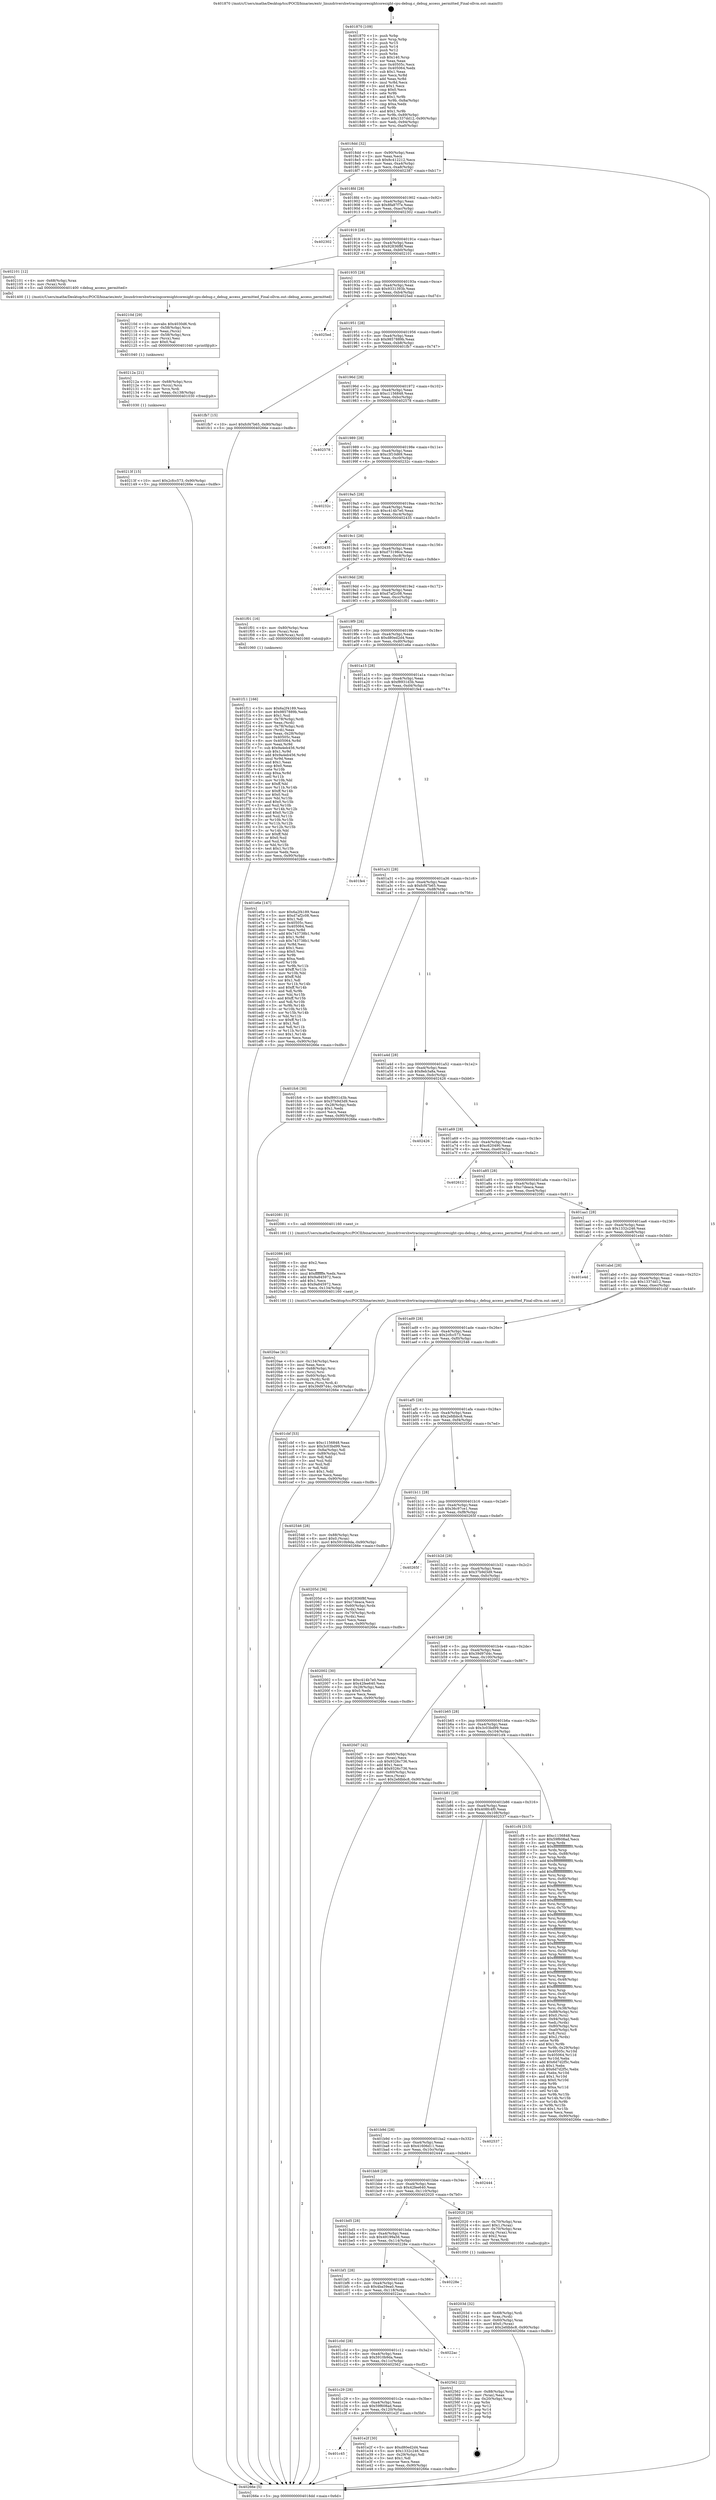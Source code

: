 digraph "0x401870" {
  label = "0x401870 (/mnt/c/Users/mathe/Desktop/tcc/POCII/binaries/extr_linuxdrivershwtracingcoresightcoresight-cpu-debug.c_debug_access_permitted_Final-ollvm.out::main(0))"
  labelloc = "t"
  node[shape=record]

  Entry [label="",width=0.3,height=0.3,shape=circle,fillcolor=black,style=filled]
  "0x4018dd" [label="{
     0x4018dd [32]\l
     | [instrs]\l
     &nbsp;&nbsp;0x4018dd \<+6\>: mov -0x90(%rbp),%eax\l
     &nbsp;&nbsp;0x4018e3 \<+2\>: mov %eax,%ecx\l
     &nbsp;&nbsp;0x4018e5 \<+6\>: sub $0x8c412212,%ecx\l
     &nbsp;&nbsp;0x4018eb \<+6\>: mov %eax,-0xa4(%rbp)\l
     &nbsp;&nbsp;0x4018f1 \<+6\>: mov %ecx,-0xa8(%rbp)\l
     &nbsp;&nbsp;0x4018f7 \<+6\>: je 0000000000402387 \<main+0xb17\>\l
  }"]
  "0x402387" [label="{
     0x402387\l
  }", style=dashed]
  "0x4018fd" [label="{
     0x4018fd [28]\l
     | [instrs]\l
     &nbsp;&nbsp;0x4018fd \<+5\>: jmp 0000000000401902 \<main+0x92\>\l
     &nbsp;&nbsp;0x401902 \<+6\>: mov -0xa4(%rbp),%eax\l
     &nbsp;&nbsp;0x401908 \<+5\>: sub $0x8fa87f7e,%eax\l
     &nbsp;&nbsp;0x40190d \<+6\>: mov %eax,-0xac(%rbp)\l
     &nbsp;&nbsp;0x401913 \<+6\>: je 0000000000402302 \<main+0xa92\>\l
  }"]
  Exit [label="",width=0.3,height=0.3,shape=circle,fillcolor=black,style=filled,peripheries=2]
  "0x402302" [label="{
     0x402302\l
  }", style=dashed]
  "0x401919" [label="{
     0x401919 [28]\l
     | [instrs]\l
     &nbsp;&nbsp;0x401919 \<+5\>: jmp 000000000040191e \<main+0xae\>\l
     &nbsp;&nbsp;0x40191e \<+6\>: mov -0xa4(%rbp),%eax\l
     &nbsp;&nbsp;0x401924 \<+5\>: sub $0x92836f8f,%eax\l
     &nbsp;&nbsp;0x401929 \<+6\>: mov %eax,-0xb0(%rbp)\l
     &nbsp;&nbsp;0x40192f \<+6\>: je 0000000000402101 \<main+0x891\>\l
  }"]
  "0x40213f" [label="{
     0x40213f [15]\l
     | [instrs]\l
     &nbsp;&nbsp;0x40213f \<+10\>: movl $0x2cfcc573,-0x90(%rbp)\l
     &nbsp;&nbsp;0x402149 \<+5\>: jmp 000000000040266e \<main+0xdfe\>\l
  }"]
  "0x402101" [label="{
     0x402101 [12]\l
     | [instrs]\l
     &nbsp;&nbsp;0x402101 \<+4\>: mov -0x68(%rbp),%rax\l
     &nbsp;&nbsp;0x402105 \<+3\>: mov (%rax),%rdi\l
     &nbsp;&nbsp;0x402108 \<+5\>: call 0000000000401400 \<debug_access_permitted\>\l
     | [calls]\l
     &nbsp;&nbsp;0x401400 \{1\} (/mnt/c/Users/mathe/Desktop/tcc/POCII/binaries/extr_linuxdrivershwtracingcoresightcoresight-cpu-debug.c_debug_access_permitted_Final-ollvm.out::debug_access_permitted)\l
  }"]
  "0x401935" [label="{
     0x401935 [28]\l
     | [instrs]\l
     &nbsp;&nbsp;0x401935 \<+5\>: jmp 000000000040193a \<main+0xca\>\l
     &nbsp;&nbsp;0x40193a \<+6\>: mov -0xa4(%rbp),%eax\l
     &nbsp;&nbsp;0x401940 \<+5\>: sub $0x9331393b,%eax\l
     &nbsp;&nbsp;0x401945 \<+6\>: mov %eax,-0xb4(%rbp)\l
     &nbsp;&nbsp;0x40194b \<+6\>: je 00000000004025ed \<main+0xd7d\>\l
  }"]
  "0x40212a" [label="{
     0x40212a [21]\l
     | [instrs]\l
     &nbsp;&nbsp;0x40212a \<+4\>: mov -0x68(%rbp),%rcx\l
     &nbsp;&nbsp;0x40212e \<+3\>: mov (%rcx),%rcx\l
     &nbsp;&nbsp;0x402131 \<+3\>: mov %rcx,%rdi\l
     &nbsp;&nbsp;0x402134 \<+6\>: mov %eax,-0x138(%rbp)\l
     &nbsp;&nbsp;0x40213a \<+5\>: call 0000000000401030 \<free@plt\>\l
     | [calls]\l
     &nbsp;&nbsp;0x401030 \{1\} (unknown)\l
  }"]
  "0x4025ed" [label="{
     0x4025ed\l
  }", style=dashed]
  "0x401951" [label="{
     0x401951 [28]\l
     | [instrs]\l
     &nbsp;&nbsp;0x401951 \<+5\>: jmp 0000000000401956 \<main+0xe6\>\l
     &nbsp;&nbsp;0x401956 \<+6\>: mov -0xa4(%rbp),%eax\l
     &nbsp;&nbsp;0x40195c \<+5\>: sub $0x9857889b,%eax\l
     &nbsp;&nbsp;0x401961 \<+6\>: mov %eax,-0xb8(%rbp)\l
     &nbsp;&nbsp;0x401967 \<+6\>: je 0000000000401fb7 \<main+0x747\>\l
  }"]
  "0x40210d" [label="{
     0x40210d [29]\l
     | [instrs]\l
     &nbsp;&nbsp;0x40210d \<+10\>: movabs $0x4030d6,%rdi\l
     &nbsp;&nbsp;0x402117 \<+4\>: mov -0x58(%rbp),%rcx\l
     &nbsp;&nbsp;0x40211b \<+2\>: mov %eax,(%rcx)\l
     &nbsp;&nbsp;0x40211d \<+4\>: mov -0x58(%rbp),%rcx\l
     &nbsp;&nbsp;0x402121 \<+2\>: mov (%rcx),%esi\l
     &nbsp;&nbsp;0x402123 \<+2\>: mov $0x0,%al\l
     &nbsp;&nbsp;0x402125 \<+5\>: call 0000000000401040 \<printf@plt\>\l
     | [calls]\l
     &nbsp;&nbsp;0x401040 \{1\} (unknown)\l
  }"]
  "0x401fb7" [label="{
     0x401fb7 [15]\l
     | [instrs]\l
     &nbsp;&nbsp;0x401fb7 \<+10\>: movl $0xfcf47b65,-0x90(%rbp)\l
     &nbsp;&nbsp;0x401fc1 \<+5\>: jmp 000000000040266e \<main+0xdfe\>\l
  }"]
  "0x40196d" [label="{
     0x40196d [28]\l
     | [instrs]\l
     &nbsp;&nbsp;0x40196d \<+5\>: jmp 0000000000401972 \<main+0x102\>\l
     &nbsp;&nbsp;0x401972 \<+6\>: mov -0xa4(%rbp),%eax\l
     &nbsp;&nbsp;0x401978 \<+5\>: sub $0xc1156848,%eax\l
     &nbsp;&nbsp;0x40197d \<+6\>: mov %eax,-0xbc(%rbp)\l
     &nbsp;&nbsp;0x401983 \<+6\>: je 0000000000402578 \<main+0xd08\>\l
  }"]
  "0x4020ae" [label="{
     0x4020ae [41]\l
     | [instrs]\l
     &nbsp;&nbsp;0x4020ae \<+6\>: mov -0x134(%rbp),%ecx\l
     &nbsp;&nbsp;0x4020b4 \<+3\>: imul %eax,%ecx\l
     &nbsp;&nbsp;0x4020b7 \<+4\>: mov -0x68(%rbp),%rsi\l
     &nbsp;&nbsp;0x4020bb \<+3\>: mov (%rsi),%rsi\l
     &nbsp;&nbsp;0x4020be \<+4\>: mov -0x60(%rbp),%rdi\l
     &nbsp;&nbsp;0x4020c2 \<+3\>: movslq (%rdi),%rdi\l
     &nbsp;&nbsp;0x4020c5 \<+3\>: mov %ecx,(%rsi,%rdi,4)\l
     &nbsp;&nbsp;0x4020c8 \<+10\>: movl $0x39d97d4c,-0x90(%rbp)\l
     &nbsp;&nbsp;0x4020d2 \<+5\>: jmp 000000000040266e \<main+0xdfe\>\l
  }"]
  "0x402578" [label="{
     0x402578\l
  }", style=dashed]
  "0x401989" [label="{
     0x401989 [28]\l
     | [instrs]\l
     &nbsp;&nbsp;0x401989 \<+5\>: jmp 000000000040198e \<main+0x11e\>\l
     &nbsp;&nbsp;0x40198e \<+6\>: mov -0xa4(%rbp),%eax\l
     &nbsp;&nbsp;0x401994 \<+5\>: sub $0xc3f10d69,%eax\l
     &nbsp;&nbsp;0x401999 \<+6\>: mov %eax,-0xc0(%rbp)\l
     &nbsp;&nbsp;0x40199f \<+6\>: je 000000000040232c \<main+0xabc\>\l
  }"]
  "0x402086" [label="{
     0x402086 [40]\l
     | [instrs]\l
     &nbsp;&nbsp;0x402086 \<+5\>: mov $0x2,%ecx\l
     &nbsp;&nbsp;0x40208b \<+1\>: cltd\l
     &nbsp;&nbsp;0x40208c \<+2\>: idiv %ecx\l
     &nbsp;&nbsp;0x40208e \<+6\>: imul $0xfffffffe,%edx,%ecx\l
     &nbsp;&nbsp;0x402094 \<+6\>: add $0x9a845972,%ecx\l
     &nbsp;&nbsp;0x40209a \<+3\>: add $0x1,%ecx\l
     &nbsp;&nbsp;0x40209d \<+6\>: sub $0x9a845972,%ecx\l
     &nbsp;&nbsp;0x4020a3 \<+6\>: mov %ecx,-0x134(%rbp)\l
     &nbsp;&nbsp;0x4020a9 \<+5\>: call 0000000000401160 \<next_i\>\l
     | [calls]\l
     &nbsp;&nbsp;0x401160 \{1\} (/mnt/c/Users/mathe/Desktop/tcc/POCII/binaries/extr_linuxdrivershwtracingcoresightcoresight-cpu-debug.c_debug_access_permitted_Final-ollvm.out::next_i)\l
  }"]
  "0x40232c" [label="{
     0x40232c\l
  }", style=dashed]
  "0x4019a5" [label="{
     0x4019a5 [28]\l
     | [instrs]\l
     &nbsp;&nbsp;0x4019a5 \<+5\>: jmp 00000000004019aa \<main+0x13a\>\l
     &nbsp;&nbsp;0x4019aa \<+6\>: mov -0xa4(%rbp),%eax\l
     &nbsp;&nbsp;0x4019b0 \<+5\>: sub $0xc414b7e0,%eax\l
     &nbsp;&nbsp;0x4019b5 \<+6\>: mov %eax,-0xc4(%rbp)\l
     &nbsp;&nbsp;0x4019bb \<+6\>: je 0000000000402435 \<main+0xbc5\>\l
  }"]
  "0x40203d" [label="{
     0x40203d [32]\l
     | [instrs]\l
     &nbsp;&nbsp;0x40203d \<+4\>: mov -0x68(%rbp),%rdi\l
     &nbsp;&nbsp;0x402041 \<+3\>: mov %rax,(%rdi)\l
     &nbsp;&nbsp;0x402044 \<+4\>: mov -0x60(%rbp),%rax\l
     &nbsp;&nbsp;0x402048 \<+6\>: movl $0x0,(%rax)\l
     &nbsp;&nbsp;0x40204e \<+10\>: movl $0x2efdbbc8,-0x90(%rbp)\l
     &nbsp;&nbsp;0x402058 \<+5\>: jmp 000000000040266e \<main+0xdfe\>\l
  }"]
  "0x402435" [label="{
     0x402435\l
  }", style=dashed]
  "0x4019c1" [label="{
     0x4019c1 [28]\l
     | [instrs]\l
     &nbsp;&nbsp;0x4019c1 \<+5\>: jmp 00000000004019c6 \<main+0x156\>\l
     &nbsp;&nbsp;0x4019c6 \<+6\>: mov -0xa4(%rbp),%eax\l
     &nbsp;&nbsp;0x4019cc \<+5\>: sub $0xd73198ce,%eax\l
     &nbsp;&nbsp;0x4019d1 \<+6\>: mov %eax,-0xc8(%rbp)\l
     &nbsp;&nbsp;0x4019d7 \<+6\>: je 000000000040214e \<main+0x8de\>\l
  }"]
  "0x401f11" [label="{
     0x401f11 [166]\l
     | [instrs]\l
     &nbsp;&nbsp;0x401f11 \<+5\>: mov $0x6a2f4189,%ecx\l
     &nbsp;&nbsp;0x401f16 \<+5\>: mov $0x9857889b,%edx\l
     &nbsp;&nbsp;0x401f1b \<+3\>: mov $0x1,%sil\l
     &nbsp;&nbsp;0x401f1e \<+4\>: mov -0x78(%rbp),%rdi\l
     &nbsp;&nbsp;0x401f22 \<+2\>: mov %eax,(%rdi)\l
     &nbsp;&nbsp;0x401f24 \<+4\>: mov -0x78(%rbp),%rdi\l
     &nbsp;&nbsp;0x401f28 \<+2\>: mov (%rdi),%eax\l
     &nbsp;&nbsp;0x401f2a \<+3\>: mov %eax,-0x28(%rbp)\l
     &nbsp;&nbsp;0x401f2d \<+7\>: mov 0x40505c,%eax\l
     &nbsp;&nbsp;0x401f34 \<+8\>: mov 0x405064,%r8d\l
     &nbsp;&nbsp;0x401f3c \<+3\>: mov %eax,%r9d\l
     &nbsp;&nbsp;0x401f3f \<+7\>: sub $0x9a4eb456,%r9d\l
     &nbsp;&nbsp;0x401f46 \<+4\>: sub $0x1,%r9d\l
     &nbsp;&nbsp;0x401f4a \<+7\>: add $0x9a4eb456,%r9d\l
     &nbsp;&nbsp;0x401f51 \<+4\>: imul %r9d,%eax\l
     &nbsp;&nbsp;0x401f55 \<+3\>: and $0x1,%eax\l
     &nbsp;&nbsp;0x401f58 \<+3\>: cmp $0x0,%eax\l
     &nbsp;&nbsp;0x401f5b \<+4\>: sete %r10b\l
     &nbsp;&nbsp;0x401f5f \<+4\>: cmp $0xa,%r8d\l
     &nbsp;&nbsp;0x401f63 \<+4\>: setl %r11b\l
     &nbsp;&nbsp;0x401f67 \<+3\>: mov %r10b,%bl\l
     &nbsp;&nbsp;0x401f6a \<+3\>: xor $0xff,%bl\l
     &nbsp;&nbsp;0x401f6d \<+3\>: mov %r11b,%r14b\l
     &nbsp;&nbsp;0x401f70 \<+4\>: xor $0xff,%r14b\l
     &nbsp;&nbsp;0x401f74 \<+4\>: xor $0x0,%sil\l
     &nbsp;&nbsp;0x401f78 \<+3\>: mov %bl,%r15b\l
     &nbsp;&nbsp;0x401f7b \<+4\>: and $0x0,%r15b\l
     &nbsp;&nbsp;0x401f7f \<+3\>: and %sil,%r10b\l
     &nbsp;&nbsp;0x401f82 \<+3\>: mov %r14b,%r12b\l
     &nbsp;&nbsp;0x401f85 \<+4\>: and $0x0,%r12b\l
     &nbsp;&nbsp;0x401f89 \<+3\>: and %sil,%r11b\l
     &nbsp;&nbsp;0x401f8c \<+3\>: or %r10b,%r15b\l
     &nbsp;&nbsp;0x401f8f \<+3\>: or %r11b,%r12b\l
     &nbsp;&nbsp;0x401f92 \<+3\>: xor %r12b,%r15b\l
     &nbsp;&nbsp;0x401f95 \<+3\>: or %r14b,%bl\l
     &nbsp;&nbsp;0x401f98 \<+3\>: xor $0xff,%bl\l
     &nbsp;&nbsp;0x401f9b \<+4\>: or $0x0,%sil\l
     &nbsp;&nbsp;0x401f9f \<+3\>: and %sil,%bl\l
     &nbsp;&nbsp;0x401fa2 \<+3\>: or %bl,%r15b\l
     &nbsp;&nbsp;0x401fa5 \<+4\>: test $0x1,%r15b\l
     &nbsp;&nbsp;0x401fa9 \<+3\>: cmovne %edx,%ecx\l
     &nbsp;&nbsp;0x401fac \<+6\>: mov %ecx,-0x90(%rbp)\l
     &nbsp;&nbsp;0x401fb2 \<+5\>: jmp 000000000040266e \<main+0xdfe\>\l
  }"]
  "0x40214e" [label="{
     0x40214e\l
  }", style=dashed]
  "0x4019dd" [label="{
     0x4019dd [28]\l
     | [instrs]\l
     &nbsp;&nbsp;0x4019dd \<+5\>: jmp 00000000004019e2 \<main+0x172\>\l
     &nbsp;&nbsp;0x4019e2 \<+6\>: mov -0xa4(%rbp),%eax\l
     &nbsp;&nbsp;0x4019e8 \<+5\>: sub $0xd7af2c08,%eax\l
     &nbsp;&nbsp;0x4019ed \<+6\>: mov %eax,-0xcc(%rbp)\l
     &nbsp;&nbsp;0x4019f3 \<+6\>: je 0000000000401f01 \<main+0x691\>\l
  }"]
  "0x401c45" [label="{
     0x401c45\l
  }", style=dashed]
  "0x401f01" [label="{
     0x401f01 [16]\l
     | [instrs]\l
     &nbsp;&nbsp;0x401f01 \<+4\>: mov -0x80(%rbp),%rax\l
     &nbsp;&nbsp;0x401f05 \<+3\>: mov (%rax),%rax\l
     &nbsp;&nbsp;0x401f08 \<+4\>: mov 0x8(%rax),%rdi\l
     &nbsp;&nbsp;0x401f0c \<+5\>: call 0000000000401060 \<atoi@plt\>\l
     | [calls]\l
     &nbsp;&nbsp;0x401060 \{1\} (unknown)\l
  }"]
  "0x4019f9" [label="{
     0x4019f9 [28]\l
     | [instrs]\l
     &nbsp;&nbsp;0x4019f9 \<+5\>: jmp 00000000004019fe \<main+0x18e\>\l
     &nbsp;&nbsp;0x4019fe \<+6\>: mov -0xa4(%rbp),%eax\l
     &nbsp;&nbsp;0x401a04 \<+5\>: sub $0xd80ed2d4,%eax\l
     &nbsp;&nbsp;0x401a09 \<+6\>: mov %eax,-0xd0(%rbp)\l
     &nbsp;&nbsp;0x401a0f \<+6\>: je 0000000000401e6e \<main+0x5fe\>\l
  }"]
  "0x401e2f" [label="{
     0x401e2f [30]\l
     | [instrs]\l
     &nbsp;&nbsp;0x401e2f \<+5\>: mov $0xd80ed2d4,%eax\l
     &nbsp;&nbsp;0x401e34 \<+5\>: mov $0x1332c246,%ecx\l
     &nbsp;&nbsp;0x401e39 \<+3\>: mov -0x29(%rbp),%dl\l
     &nbsp;&nbsp;0x401e3c \<+3\>: test $0x1,%dl\l
     &nbsp;&nbsp;0x401e3f \<+3\>: cmovne %ecx,%eax\l
     &nbsp;&nbsp;0x401e42 \<+6\>: mov %eax,-0x90(%rbp)\l
     &nbsp;&nbsp;0x401e48 \<+5\>: jmp 000000000040266e \<main+0xdfe\>\l
  }"]
  "0x401e6e" [label="{
     0x401e6e [147]\l
     | [instrs]\l
     &nbsp;&nbsp;0x401e6e \<+5\>: mov $0x6a2f4189,%eax\l
     &nbsp;&nbsp;0x401e73 \<+5\>: mov $0xd7af2c08,%ecx\l
     &nbsp;&nbsp;0x401e78 \<+2\>: mov $0x1,%dl\l
     &nbsp;&nbsp;0x401e7a \<+7\>: mov 0x40505c,%esi\l
     &nbsp;&nbsp;0x401e81 \<+7\>: mov 0x405064,%edi\l
     &nbsp;&nbsp;0x401e88 \<+3\>: mov %esi,%r8d\l
     &nbsp;&nbsp;0x401e8b \<+7\>: add $0x743738b1,%r8d\l
     &nbsp;&nbsp;0x401e92 \<+4\>: sub $0x1,%r8d\l
     &nbsp;&nbsp;0x401e96 \<+7\>: sub $0x743738b1,%r8d\l
     &nbsp;&nbsp;0x401e9d \<+4\>: imul %r8d,%esi\l
     &nbsp;&nbsp;0x401ea1 \<+3\>: and $0x1,%esi\l
     &nbsp;&nbsp;0x401ea4 \<+3\>: cmp $0x0,%esi\l
     &nbsp;&nbsp;0x401ea7 \<+4\>: sete %r9b\l
     &nbsp;&nbsp;0x401eab \<+3\>: cmp $0xa,%edi\l
     &nbsp;&nbsp;0x401eae \<+4\>: setl %r10b\l
     &nbsp;&nbsp;0x401eb2 \<+3\>: mov %r9b,%r11b\l
     &nbsp;&nbsp;0x401eb5 \<+4\>: xor $0xff,%r11b\l
     &nbsp;&nbsp;0x401eb9 \<+3\>: mov %r10b,%bl\l
     &nbsp;&nbsp;0x401ebc \<+3\>: xor $0xff,%bl\l
     &nbsp;&nbsp;0x401ebf \<+3\>: xor $0x1,%dl\l
     &nbsp;&nbsp;0x401ec2 \<+3\>: mov %r11b,%r14b\l
     &nbsp;&nbsp;0x401ec5 \<+4\>: and $0xff,%r14b\l
     &nbsp;&nbsp;0x401ec9 \<+3\>: and %dl,%r9b\l
     &nbsp;&nbsp;0x401ecc \<+3\>: mov %bl,%r15b\l
     &nbsp;&nbsp;0x401ecf \<+4\>: and $0xff,%r15b\l
     &nbsp;&nbsp;0x401ed3 \<+3\>: and %dl,%r10b\l
     &nbsp;&nbsp;0x401ed6 \<+3\>: or %r9b,%r14b\l
     &nbsp;&nbsp;0x401ed9 \<+3\>: or %r10b,%r15b\l
     &nbsp;&nbsp;0x401edc \<+3\>: xor %r15b,%r14b\l
     &nbsp;&nbsp;0x401edf \<+3\>: or %bl,%r11b\l
     &nbsp;&nbsp;0x401ee2 \<+4\>: xor $0xff,%r11b\l
     &nbsp;&nbsp;0x401ee6 \<+3\>: or $0x1,%dl\l
     &nbsp;&nbsp;0x401ee9 \<+3\>: and %dl,%r11b\l
     &nbsp;&nbsp;0x401eec \<+3\>: or %r11b,%r14b\l
     &nbsp;&nbsp;0x401eef \<+4\>: test $0x1,%r14b\l
     &nbsp;&nbsp;0x401ef3 \<+3\>: cmovne %ecx,%eax\l
     &nbsp;&nbsp;0x401ef6 \<+6\>: mov %eax,-0x90(%rbp)\l
     &nbsp;&nbsp;0x401efc \<+5\>: jmp 000000000040266e \<main+0xdfe\>\l
  }"]
  "0x401a15" [label="{
     0x401a15 [28]\l
     | [instrs]\l
     &nbsp;&nbsp;0x401a15 \<+5\>: jmp 0000000000401a1a \<main+0x1aa\>\l
     &nbsp;&nbsp;0x401a1a \<+6\>: mov -0xa4(%rbp),%eax\l
     &nbsp;&nbsp;0x401a20 \<+5\>: sub $0xf8931d3b,%eax\l
     &nbsp;&nbsp;0x401a25 \<+6\>: mov %eax,-0xd4(%rbp)\l
     &nbsp;&nbsp;0x401a2b \<+6\>: je 0000000000401fe4 \<main+0x774\>\l
  }"]
  "0x401c29" [label="{
     0x401c29 [28]\l
     | [instrs]\l
     &nbsp;&nbsp;0x401c29 \<+5\>: jmp 0000000000401c2e \<main+0x3be\>\l
     &nbsp;&nbsp;0x401c2e \<+6\>: mov -0xa4(%rbp),%eax\l
     &nbsp;&nbsp;0x401c34 \<+5\>: sub $0x59f608ad,%eax\l
     &nbsp;&nbsp;0x401c39 \<+6\>: mov %eax,-0x120(%rbp)\l
     &nbsp;&nbsp;0x401c3f \<+6\>: je 0000000000401e2f \<main+0x5bf\>\l
  }"]
  "0x401fe4" [label="{
     0x401fe4\l
  }", style=dashed]
  "0x401a31" [label="{
     0x401a31 [28]\l
     | [instrs]\l
     &nbsp;&nbsp;0x401a31 \<+5\>: jmp 0000000000401a36 \<main+0x1c6\>\l
     &nbsp;&nbsp;0x401a36 \<+6\>: mov -0xa4(%rbp),%eax\l
     &nbsp;&nbsp;0x401a3c \<+5\>: sub $0xfcf47b65,%eax\l
     &nbsp;&nbsp;0x401a41 \<+6\>: mov %eax,-0xd8(%rbp)\l
     &nbsp;&nbsp;0x401a47 \<+6\>: je 0000000000401fc6 \<main+0x756\>\l
  }"]
  "0x402562" [label="{
     0x402562 [22]\l
     | [instrs]\l
     &nbsp;&nbsp;0x402562 \<+7\>: mov -0x88(%rbp),%rax\l
     &nbsp;&nbsp;0x402569 \<+2\>: mov (%rax),%eax\l
     &nbsp;&nbsp;0x40256b \<+4\>: lea -0x20(%rbp),%rsp\l
     &nbsp;&nbsp;0x40256f \<+1\>: pop %rbx\l
     &nbsp;&nbsp;0x402570 \<+2\>: pop %r12\l
     &nbsp;&nbsp;0x402572 \<+2\>: pop %r14\l
     &nbsp;&nbsp;0x402574 \<+2\>: pop %r15\l
     &nbsp;&nbsp;0x402576 \<+1\>: pop %rbp\l
     &nbsp;&nbsp;0x402577 \<+1\>: ret\l
  }"]
  "0x401fc6" [label="{
     0x401fc6 [30]\l
     | [instrs]\l
     &nbsp;&nbsp;0x401fc6 \<+5\>: mov $0xf8931d3b,%eax\l
     &nbsp;&nbsp;0x401fcb \<+5\>: mov $0x37b9d3d9,%ecx\l
     &nbsp;&nbsp;0x401fd0 \<+3\>: mov -0x28(%rbp),%edx\l
     &nbsp;&nbsp;0x401fd3 \<+3\>: cmp $0x1,%edx\l
     &nbsp;&nbsp;0x401fd6 \<+3\>: cmovl %ecx,%eax\l
     &nbsp;&nbsp;0x401fd9 \<+6\>: mov %eax,-0x90(%rbp)\l
     &nbsp;&nbsp;0x401fdf \<+5\>: jmp 000000000040266e \<main+0xdfe\>\l
  }"]
  "0x401a4d" [label="{
     0x401a4d [28]\l
     | [instrs]\l
     &nbsp;&nbsp;0x401a4d \<+5\>: jmp 0000000000401a52 \<main+0x1e2\>\l
     &nbsp;&nbsp;0x401a52 \<+6\>: mov -0xa4(%rbp),%eax\l
     &nbsp;&nbsp;0x401a58 \<+5\>: sub $0x8eb3a8a,%eax\l
     &nbsp;&nbsp;0x401a5d \<+6\>: mov %eax,-0xdc(%rbp)\l
     &nbsp;&nbsp;0x401a63 \<+6\>: je 0000000000402426 \<main+0xbb6\>\l
  }"]
  "0x401c0d" [label="{
     0x401c0d [28]\l
     | [instrs]\l
     &nbsp;&nbsp;0x401c0d \<+5\>: jmp 0000000000401c12 \<main+0x3a2\>\l
     &nbsp;&nbsp;0x401c12 \<+6\>: mov -0xa4(%rbp),%eax\l
     &nbsp;&nbsp;0x401c18 \<+5\>: sub $0x5910b9da,%eax\l
     &nbsp;&nbsp;0x401c1d \<+6\>: mov %eax,-0x11c(%rbp)\l
     &nbsp;&nbsp;0x401c23 \<+6\>: je 0000000000402562 \<main+0xcf2\>\l
  }"]
  "0x402426" [label="{
     0x402426\l
  }", style=dashed]
  "0x401a69" [label="{
     0x401a69 [28]\l
     | [instrs]\l
     &nbsp;&nbsp;0x401a69 \<+5\>: jmp 0000000000401a6e \<main+0x1fe\>\l
     &nbsp;&nbsp;0x401a6e \<+6\>: mov -0xa4(%rbp),%eax\l
     &nbsp;&nbsp;0x401a74 \<+5\>: sub $0xc620490,%eax\l
     &nbsp;&nbsp;0x401a79 \<+6\>: mov %eax,-0xe0(%rbp)\l
     &nbsp;&nbsp;0x401a7f \<+6\>: je 0000000000402612 \<main+0xda2\>\l
  }"]
  "0x4022ac" [label="{
     0x4022ac\l
  }", style=dashed]
  "0x402612" [label="{
     0x402612\l
  }", style=dashed]
  "0x401a85" [label="{
     0x401a85 [28]\l
     | [instrs]\l
     &nbsp;&nbsp;0x401a85 \<+5\>: jmp 0000000000401a8a \<main+0x21a\>\l
     &nbsp;&nbsp;0x401a8a \<+6\>: mov -0xa4(%rbp),%eax\l
     &nbsp;&nbsp;0x401a90 \<+5\>: sub $0xc7deaca,%eax\l
     &nbsp;&nbsp;0x401a95 \<+6\>: mov %eax,-0xe4(%rbp)\l
     &nbsp;&nbsp;0x401a9b \<+6\>: je 0000000000402081 \<main+0x811\>\l
  }"]
  "0x401bf1" [label="{
     0x401bf1 [28]\l
     | [instrs]\l
     &nbsp;&nbsp;0x401bf1 \<+5\>: jmp 0000000000401bf6 \<main+0x386\>\l
     &nbsp;&nbsp;0x401bf6 \<+6\>: mov -0xa4(%rbp),%eax\l
     &nbsp;&nbsp;0x401bfc \<+5\>: sub $0x4ba59ea0,%eax\l
     &nbsp;&nbsp;0x401c01 \<+6\>: mov %eax,-0x118(%rbp)\l
     &nbsp;&nbsp;0x401c07 \<+6\>: je 00000000004022ac \<main+0xa3c\>\l
  }"]
  "0x402081" [label="{
     0x402081 [5]\l
     | [instrs]\l
     &nbsp;&nbsp;0x402081 \<+5\>: call 0000000000401160 \<next_i\>\l
     | [calls]\l
     &nbsp;&nbsp;0x401160 \{1\} (/mnt/c/Users/mathe/Desktop/tcc/POCII/binaries/extr_linuxdrivershwtracingcoresightcoresight-cpu-debug.c_debug_access_permitted_Final-ollvm.out::next_i)\l
  }"]
  "0x401aa1" [label="{
     0x401aa1 [28]\l
     | [instrs]\l
     &nbsp;&nbsp;0x401aa1 \<+5\>: jmp 0000000000401aa6 \<main+0x236\>\l
     &nbsp;&nbsp;0x401aa6 \<+6\>: mov -0xa4(%rbp),%eax\l
     &nbsp;&nbsp;0x401aac \<+5\>: sub $0x1332c246,%eax\l
     &nbsp;&nbsp;0x401ab1 \<+6\>: mov %eax,-0xe8(%rbp)\l
     &nbsp;&nbsp;0x401ab7 \<+6\>: je 0000000000401e4d \<main+0x5dd\>\l
  }"]
  "0x40228e" [label="{
     0x40228e\l
  }", style=dashed]
  "0x401e4d" [label="{
     0x401e4d\l
  }", style=dashed]
  "0x401abd" [label="{
     0x401abd [28]\l
     | [instrs]\l
     &nbsp;&nbsp;0x401abd \<+5\>: jmp 0000000000401ac2 \<main+0x252\>\l
     &nbsp;&nbsp;0x401ac2 \<+6\>: mov -0xa4(%rbp),%eax\l
     &nbsp;&nbsp;0x401ac8 \<+5\>: sub $0x1337dd12,%eax\l
     &nbsp;&nbsp;0x401acd \<+6\>: mov %eax,-0xec(%rbp)\l
     &nbsp;&nbsp;0x401ad3 \<+6\>: je 0000000000401cbf \<main+0x44f\>\l
  }"]
  "0x401bd5" [label="{
     0x401bd5 [28]\l
     | [instrs]\l
     &nbsp;&nbsp;0x401bd5 \<+5\>: jmp 0000000000401bda \<main+0x36a\>\l
     &nbsp;&nbsp;0x401bda \<+6\>: mov -0xa4(%rbp),%eax\l
     &nbsp;&nbsp;0x401be0 \<+5\>: sub $0x49199a56,%eax\l
     &nbsp;&nbsp;0x401be5 \<+6\>: mov %eax,-0x114(%rbp)\l
     &nbsp;&nbsp;0x401beb \<+6\>: je 000000000040228e \<main+0xa1e\>\l
  }"]
  "0x401cbf" [label="{
     0x401cbf [53]\l
     | [instrs]\l
     &nbsp;&nbsp;0x401cbf \<+5\>: mov $0xc1156848,%eax\l
     &nbsp;&nbsp;0x401cc4 \<+5\>: mov $0x3c03bd99,%ecx\l
     &nbsp;&nbsp;0x401cc9 \<+6\>: mov -0x8a(%rbp),%dl\l
     &nbsp;&nbsp;0x401ccf \<+7\>: mov -0x89(%rbp),%sil\l
     &nbsp;&nbsp;0x401cd6 \<+3\>: mov %dl,%dil\l
     &nbsp;&nbsp;0x401cd9 \<+3\>: and %sil,%dil\l
     &nbsp;&nbsp;0x401cdc \<+3\>: xor %sil,%dl\l
     &nbsp;&nbsp;0x401cdf \<+3\>: or %dl,%dil\l
     &nbsp;&nbsp;0x401ce2 \<+4\>: test $0x1,%dil\l
     &nbsp;&nbsp;0x401ce6 \<+3\>: cmovne %ecx,%eax\l
     &nbsp;&nbsp;0x401ce9 \<+6\>: mov %eax,-0x90(%rbp)\l
     &nbsp;&nbsp;0x401cef \<+5\>: jmp 000000000040266e \<main+0xdfe\>\l
  }"]
  "0x401ad9" [label="{
     0x401ad9 [28]\l
     | [instrs]\l
     &nbsp;&nbsp;0x401ad9 \<+5\>: jmp 0000000000401ade \<main+0x26e\>\l
     &nbsp;&nbsp;0x401ade \<+6\>: mov -0xa4(%rbp),%eax\l
     &nbsp;&nbsp;0x401ae4 \<+5\>: sub $0x2cfcc573,%eax\l
     &nbsp;&nbsp;0x401ae9 \<+6\>: mov %eax,-0xf0(%rbp)\l
     &nbsp;&nbsp;0x401aef \<+6\>: je 0000000000402546 \<main+0xcd6\>\l
  }"]
  "0x40266e" [label="{
     0x40266e [5]\l
     | [instrs]\l
     &nbsp;&nbsp;0x40266e \<+5\>: jmp 00000000004018dd \<main+0x6d\>\l
  }"]
  "0x401870" [label="{
     0x401870 [109]\l
     | [instrs]\l
     &nbsp;&nbsp;0x401870 \<+1\>: push %rbp\l
     &nbsp;&nbsp;0x401871 \<+3\>: mov %rsp,%rbp\l
     &nbsp;&nbsp;0x401874 \<+2\>: push %r15\l
     &nbsp;&nbsp;0x401876 \<+2\>: push %r14\l
     &nbsp;&nbsp;0x401878 \<+2\>: push %r12\l
     &nbsp;&nbsp;0x40187a \<+1\>: push %rbx\l
     &nbsp;&nbsp;0x40187b \<+7\>: sub $0x140,%rsp\l
     &nbsp;&nbsp;0x401882 \<+2\>: xor %eax,%eax\l
     &nbsp;&nbsp;0x401884 \<+7\>: mov 0x40505c,%ecx\l
     &nbsp;&nbsp;0x40188b \<+7\>: mov 0x405064,%edx\l
     &nbsp;&nbsp;0x401892 \<+3\>: sub $0x1,%eax\l
     &nbsp;&nbsp;0x401895 \<+3\>: mov %ecx,%r8d\l
     &nbsp;&nbsp;0x401898 \<+3\>: add %eax,%r8d\l
     &nbsp;&nbsp;0x40189b \<+4\>: imul %r8d,%ecx\l
     &nbsp;&nbsp;0x40189f \<+3\>: and $0x1,%ecx\l
     &nbsp;&nbsp;0x4018a2 \<+3\>: cmp $0x0,%ecx\l
     &nbsp;&nbsp;0x4018a5 \<+4\>: sete %r9b\l
     &nbsp;&nbsp;0x4018a9 \<+4\>: and $0x1,%r9b\l
     &nbsp;&nbsp;0x4018ad \<+7\>: mov %r9b,-0x8a(%rbp)\l
     &nbsp;&nbsp;0x4018b4 \<+3\>: cmp $0xa,%edx\l
     &nbsp;&nbsp;0x4018b7 \<+4\>: setl %r9b\l
     &nbsp;&nbsp;0x4018bb \<+4\>: and $0x1,%r9b\l
     &nbsp;&nbsp;0x4018bf \<+7\>: mov %r9b,-0x89(%rbp)\l
     &nbsp;&nbsp;0x4018c6 \<+10\>: movl $0x1337dd12,-0x90(%rbp)\l
     &nbsp;&nbsp;0x4018d0 \<+6\>: mov %edi,-0x94(%rbp)\l
     &nbsp;&nbsp;0x4018d6 \<+7\>: mov %rsi,-0xa0(%rbp)\l
  }"]
  "0x402020" [label="{
     0x402020 [29]\l
     | [instrs]\l
     &nbsp;&nbsp;0x402020 \<+4\>: mov -0x70(%rbp),%rax\l
     &nbsp;&nbsp;0x402024 \<+6\>: movl $0x1,(%rax)\l
     &nbsp;&nbsp;0x40202a \<+4\>: mov -0x70(%rbp),%rax\l
     &nbsp;&nbsp;0x40202e \<+3\>: movslq (%rax),%rax\l
     &nbsp;&nbsp;0x402031 \<+4\>: shl $0x2,%rax\l
     &nbsp;&nbsp;0x402035 \<+3\>: mov %rax,%rdi\l
     &nbsp;&nbsp;0x402038 \<+5\>: call 0000000000401050 \<malloc@plt\>\l
     | [calls]\l
     &nbsp;&nbsp;0x401050 \{1\} (unknown)\l
  }"]
  "0x402546" [label="{
     0x402546 [28]\l
     | [instrs]\l
     &nbsp;&nbsp;0x402546 \<+7\>: mov -0x88(%rbp),%rax\l
     &nbsp;&nbsp;0x40254d \<+6\>: movl $0x0,(%rax)\l
     &nbsp;&nbsp;0x402553 \<+10\>: movl $0x5910b9da,-0x90(%rbp)\l
     &nbsp;&nbsp;0x40255d \<+5\>: jmp 000000000040266e \<main+0xdfe\>\l
  }"]
  "0x401af5" [label="{
     0x401af5 [28]\l
     | [instrs]\l
     &nbsp;&nbsp;0x401af5 \<+5\>: jmp 0000000000401afa \<main+0x28a\>\l
     &nbsp;&nbsp;0x401afa \<+6\>: mov -0xa4(%rbp),%eax\l
     &nbsp;&nbsp;0x401b00 \<+5\>: sub $0x2efdbbc8,%eax\l
     &nbsp;&nbsp;0x401b05 \<+6\>: mov %eax,-0xf4(%rbp)\l
     &nbsp;&nbsp;0x401b0b \<+6\>: je 000000000040205d \<main+0x7ed\>\l
  }"]
  "0x401bb9" [label="{
     0x401bb9 [28]\l
     | [instrs]\l
     &nbsp;&nbsp;0x401bb9 \<+5\>: jmp 0000000000401bbe \<main+0x34e\>\l
     &nbsp;&nbsp;0x401bbe \<+6\>: mov -0xa4(%rbp),%eax\l
     &nbsp;&nbsp;0x401bc4 \<+5\>: sub $0x42fee640,%eax\l
     &nbsp;&nbsp;0x401bc9 \<+6\>: mov %eax,-0x110(%rbp)\l
     &nbsp;&nbsp;0x401bcf \<+6\>: je 0000000000402020 \<main+0x7b0\>\l
  }"]
  "0x40205d" [label="{
     0x40205d [36]\l
     | [instrs]\l
     &nbsp;&nbsp;0x40205d \<+5\>: mov $0x92836f8f,%eax\l
     &nbsp;&nbsp;0x402062 \<+5\>: mov $0xc7deaca,%ecx\l
     &nbsp;&nbsp;0x402067 \<+4\>: mov -0x60(%rbp),%rdx\l
     &nbsp;&nbsp;0x40206b \<+2\>: mov (%rdx),%esi\l
     &nbsp;&nbsp;0x40206d \<+4\>: mov -0x70(%rbp),%rdx\l
     &nbsp;&nbsp;0x402071 \<+2\>: cmp (%rdx),%esi\l
     &nbsp;&nbsp;0x402073 \<+3\>: cmovl %ecx,%eax\l
     &nbsp;&nbsp;0x402076 \<+6\>: mov %eax,-0x90(%rbp)\l
     &nbsp;&nbsp;0x40207c \<+5\>: jmp 000000000040266e \<main+0xdfe\>\l
  }"]
  "0x401b11" [label="{
     0x401b11 [28]\l
     | [instrs]\l
     &nbsp;&nbsp;0x401b11 \<+5\>: jmp 0000000000401b16 \<main+0x2a6\>\l
     &nbsp;&nbsp;0x401b16 \<+6\>: mov -0xa4(%rbp),%eax\l
     &nbsp;&nbsp;0x401b1c \<+5\>: sub $0x36c97ce1,%eax\l
     &nbsp;&nbsp;0x401b21 \<+6\>: mov %eax,-0xf8(%rbp)\l
     &nbsp;&nbsp;0x401b27 \<+6\>: je 000000000040265f \<main+0xdef\>\l
  }"]
  "0x402444" [label="{
     0x402444\l
  }", style=dashed]
  "0x40265f" [label="{
     0x40265f\l
  }", style=dashed]
  "0x401b2d" [label="{
     0x401b2d [28]\l
     | [instrs]\l
     &nbsp;&nbsp;0x401b2d \<+5\>: jmp 0000000000401b32 \<main+0x2c2\>\l
     &nbsp;&nbsp;0x401b32 \<+6\>: mov -0xa4(%rbp),%eax\l
     &nbsp;&nbsp;0x401b38 \<+5\>: sub $0x37b9d3d9,%eax\l
     &nbsp;&nbsp;0x401b3d \<+6\>: mov %eax,-0xfc(%rbp)\l
     &nbsp;&nbsp;0x401b43 \<+6\>: je 0000000000402002 \<main+0x792\>\l
  }"]
  "0x401b9d" [label="{
     0x401b9d [28]\l
     | [instrs]\l
     &nbsp;&nbsp;0x401b9d \<+5\>: jmp 0000000000401ba2 \<main+0x332\>\l
     &nbsp;&nbsp;0x401ba2 \<+6\>: mov -0xa4(%rbp),%eax\l
     &nbsp;&nbsp;0x401ba8 \<+5\>: sub $0x41606d11,%eax\l
     &nbsp;&nbsp;0x401bad \<+6\>: mov %eax,-0x10c(%rbp)\l
     &nbsp;&nbsp;0x401bb3 \<+6\>: je 0000000000402444 \<main+0xbd4\>\l
  }"]
  "0x402002" [label="{
     0x402002 [30]\l
     | [instrs]\l
     &nbsp;&nbsp;0x402002 \<+5\>: mov $0xc414b7e0,%eax\l
     &nbsp;&nbsp;0x402007 \<+5\>: mov $0x42fee640,%ecx\l
     &nbsp;&nbsp;0x40200c \<+3\>: mov -0x28(%rbp),%edx\l
     &nbsp;&nbsp;0x40200f \<+3\>: cmp $0x0,%edx\l
     &nbsp;&nbsp;0x402012 \<+3\>: cmove %ecx,%eax\l
     &nbsp;&nbsp;0x402015 \<+6\>: mov %eax,-0x90(%rbp)\l
     &nbsp;&nbsp;0x40201b \<+5\>: jmp 000000000040266e \<main+0xdfe\>\l
  }"]
  "0x401b49" [label="{
     0x401b49 [28]\l
     | [instrs]\l
     &nbsp;&nbsp;0x401b49 \<+5\>: jmp 0000000000401b4e \<main+0x2de\>\l
     &nbsp;&nbsp;0x401b4e \<+6\>: mov -0xa4(%rbp),%eax\l
     &nbsp;&nbsp;0x401b54 \<+5\>: sub $0x39d97d4c,%eax\l
     &nbsp;&nbsp;0x401b59 \<+6\>: mov %eax,-0x100(%rbp)\l
     &nbsp;&nbsp;0x401b5f \<+6\>: je 00000000004020d7 \<main+0x867\>\l
  }"]
  "0x402537" [label="{
     0x402537\l
  }", style=dashed]
  "0x4020d7" [label="{
     0x4020d7 [42]\l
     | [instrs]\l
     &nbsp;&nbsp;0x4020d7 \<+4\>: mov -0x60(%rbp),%rax\l
     &nbsp;&nbsp;0x4020db \<+2\>: mov (%rax),%ecx\l
     &nbsp;&nbsp;0x4020dd \<+6\>: sub $0x9326c736,%ecx\l
     &nbsp;&nbsp;0x4020e3 \<+3\>: add $0x1,%ecx\l
     &nbsp;&nbsp;0x4020e6 \<+6\>: add $0x9326c736,%ecx\l
     &nbsp;&nbsp;0x4020ec \<+4\>: mov -0x60(%rbp),%rax\l
     &nbsp;&nbsp;0x4020f0 \<+2\>: mov %ecx,(%rax)\l
     &nbsp;&nbsp;0x4020f2 \<+10\>: movl $0x2efdbbc8,-0x90(%rbp)\l
     &nbsp;&nbsp;0x4020fc \<+5\>: jmp 000000000040266e \<main+0xdfe\>\l
  }"]
  "0x401b65" [label="{
     0x401b65 [28]\l
     | [instrs]\l
     &nbsp;&nbsp;0x401b65 \<+5\>: jmp 0000000000401b6a \<main+0x2fa\>\l
     &nbsp;&nbsp;0x401b6a \<+6\>: mov -0xa4(%rbp),%eax\l
     &nbsp;&nbsp;0x401b70 \<+5\>: sub $0x3c03bd99,%eax\l
     &nbsp;&nbsp;0x401b75 \<+6\>: mov %eax,-0x104(%rbp)\l
     &nbsp;&nbsp;0x401b7b \<+6\>: je 0000000000401cf4 \<main+0x484\>\l
  }"]
  "0x401b81" [label="{
     0x401b81 [28]\l
     | [instrs]\l
     &nbsp;&nbsp;0x401b81 \<+5\>: jmp 0000000000401b86 \<main+0x316\>\l
     &nbsp;&nbsp;0x401b86 \<+6\>: mov -0xa4(%rbp),%eax\l
     &nbsp;&nbsp;0x401b8c \<+5\>: sub $0x408fc4f0,%eax\l
     &nbsp;&nbsp;0x401b91 \<+6\>: mov %eax,-0x108(%rbp)\l
     &nbsp;&nbsp;0x401b97 \<+6\>: je 0000000000402537 \<main+0xcc7\>\l
  }"]
  "0x401cf4" [label="{
     0x401cf4 [315]\l
     | [instrs]\l
     &nbsp;&nbsp;0x401cf4 \<+5\>: mov $0xc1156848,%eax\l
     &nbsp;&nbsp;0x401cf9 \<+5\>: mov $0x59f608ad,%ecx\l
     &nbsp;&nbsp;0x401cfe \<+3\>: mov %rsp,%rdx\l
     &nbsp;&nbsp;0x401d01 \<+4\>: add $0xfffffffffffffff0,%rdx\l
     &nbsp;&nbsp;0x401d05 \<+3\>: mov %rdx,%rsp\l
     &nbsp;&nbsp;0x401d08 \<+7\>: mov %rdx,-0x88(%rbp)\l
     &nbsp;&nbsp;0x401d0f \<+3\>: mov %rsp,%rdx\l
     &nbsp;&nbsp;0x401d12 \<+4\>: add $0xfffffffffffffff0,%rdx\l
     &nbsp;&nbsp;0x401d16 \<+3\>: mov %rdx,%rsp\l
     &nbsp;&nbsp;0x401d19 \<+3\>: mov %rsp,%rsi\l
     &nbsp;&nbsp;0x401d1c \<+4\>: add $0xfffffffffffffff0,%rsi\l
     &nbsp;&nbsp;0x401d20 \<+3\>: mov %rsi,%rsp\l
     &nbsp;&nbsp;0x401d23 \<+4\>: mov %rsi,-0x80(%rbp)\l
     &nbsp;&nbsp;0x401d27 \<+3\>: mov %rsp,%rsi\l
     &nbsp;&nbsp;0x401d2a \<+4\>: add $0xfffffffffffffff0,%rsi\l
     &nbsp;&nbsp;0x401d2e \<+3\>: mov %rsi,%rsp\l
     &nbsp;&nbsp;0x401d31 \<+4\>: mov %rsi,-0x78(%rbp)\l
     &nbsp;&nbsp;0x401d35 \<+3\>: mov %rsp,%rsi\l
     &nbsp;&nbsp;0x401d38 \<+4\>: add $0xfffffffffffffff0,%rsi\l
     &nbsp;&nbsp;0x401d3c \<+3\>: mov %rsi,%rsp\l
     &nbsp;&nbsp;0x401d3f \<+4\>: mov %rsi,-0x70(%rbp)\l
     &nbsp;&nbsp;0x401d43 \<+3\>: mov %rsp,%rsi\l
     &nbsp;&nbsp;0x401d46 \<+4\>: add $0xfffffffffffffff0,%rsi\l
     &nbsp;&nbsp;0x401d4a \<+3\>: mov %rsi,%rsp\l
     &nbsp;&nbsp;0x401d4d \<+4\>: mov %rsi,-0x68(%rbp)\l
     &nbsp;&nbsp;0x401d51 \<+3\>: mov %rsp,%rsi\l
     &nbsp;&nbsp;0x401d54 \<+4\>: add $0xfffffffffffffff0,%rsi\l
     &nbsp;&nbsp;0x401d58 \<+3\>: mov %rsi,%rsp\l
     &nbsp;&nbsp;0x401d5b \<+4\>: mov %rsi,-0x60(%rbp)\l
     &nbsp;&nbsp;0x401d5f \<+3\>: mov %rsp,%rsi\l
     &nbsp;&nbsp;0x401d62 \<+4\>: add $0xfffffffffffffff0,%rsi\l
     &nbsp;&nbsp;0x401d66 \<+3\>: mov %rsi,%rsp\l
     &nbsp;&nbsp;0x401d69 \<+4\>: mov %rsi,-0x58(%rbp)\l
     &nbsp;&nbsp;0x401d6d \<+3\>: mov %rsp,%rsi\l
     &nbsp;&nbsp;0x401d70 \<+4\>: add $0xfffffffffffffff0,%rsi\l
     &nbsp;&nbsp;0x401d74 \<+3\>: mov %rsi,%rsp\l
     &nbsp;&nbsp;0x401d77 \<+4\>: mov %rsi,-0x50(%rbp)\l
     &nbsp;&nbsp;0x401d7b \<+3\>: mov %rsp,%rsi\l
     &nbsp;&nbsp;0x401d7e \<+4\>: add $0xfffffffffffffff0,%rsi\l
     &nbsp;&nbsp;0x401d82 \<+3\>: mov %rsi,%rsp\l
     &nbsp;&nbsp;0x401d85 \<+4\>: mov %rsi,-0x48(%rbp)\l
     &nbsp;&nbsp;0x401d89 \<+3\>: mov %rsp,%rsi\l
     &nbsp;&nbsp;0x401d8c \<+4\>: add $0xfffffffffffffff0,%rsi\l
     &nbsp;&nbsp;0x401d90 \<+3\>: mov %rsi,%rsp\l
     &nbsp;&nbsp;0x401d93 \<+4\>: mov %rsi,-0x40(%rbp)\l
     &nbsp;&nbsp;0x401d97 \<+3\>: mov %rsp,%rsi\l
     &nbsp;&nbsp;0x401d9a \<+4\>: add $0xfffffffffffffff0,%rsi\l
     &nbsp;&nbsp;0x401d9e \<+3\>: mov %rsi,%rsp\l
     &nbsp;&nbsp;0x401da1 \<+4\>: mov %rsi,-0x38(%rbp)\l
     &nbsp;&nbsp;0x401da5 \<+7\>: mov -0x88(%rbp),%rsi\l
     &nbsp;&nbsp;0x401dac \<+6\>: movl $0x0,(%rsi)\l
     &nbsp;&nbsp;0x401db2 \<+6\>: mov -0x94(%rbp),%edi\l
     &nbsp;&nbsp;0x401db8 \<+2\>: mov %edi,(%rdx)\l
     &nbsp;&nbsp;0x401dba \<+4\>: mov -0x80(%rbp),%rsi\l
     &nbsp;&nbsp;0x401dbe \<+7\>: mov -0xa0(%rbp),%r8\l
     &nbsp;&nbsp;0x401dc5 \<+3\>: mov %r8,(%rsi)\l
     &nbsp;&nbsp;0x401dc8 \<+3\>: cmpl $0x2,(%rdx)\l
     &nbsp;&nbsp;0x401dcb \<+4\>: setne %r9b\l
     &nbsp;&nbsp;0x401dcf \<+4\>: and $0x1,%r9b\l
     &nbsp;&nbsp;0x401dd3 \<+4\>: mov %r9b,-0x29(%rbp)\l
     &nbsp;&nbsp;0x401dd7 \<+8\>: mov 0x40505c,%r10d\l
     &nbsp;&nbsp;0x401ddf \<+8\>: mov 0x405064,%r11d\l
     &nbsp;&nbsp;0x401de7 \<+3\>: mov %r10d,%ebx\l
     &nbsp;&nbsp;0x401dea \<+6\>: add $0x6d7d2f5c,%ebx\l
     &nbsp;&nbsp;0x401df0 \<+3\>: sub $0x1,%ebx\l
     &nbsp;&nbsp;0x401df3 \<+6\>: sub $0x6d7d2f5c,%ebx\l
     &nbsp;&nbsp;0x401df9 \<+4\>: imul %ebx,%r10d\l
     &nbsp;&nbsp;0x401dfd \<+4\>: and $0x1,%r10d\l
     &nbsp;&nbsp;0x401e01 \<+4\>: cmp $0x0,%r10d\l
     &nbsp;&nbsp;0x401e05 \<+4\>: sete %r9b\l
     &nbsp;&nbsp;0x401e09 \<+4\>: cmp $0xa,%r11d\l
     &nbsp;&nbsp;0x401e0d \<+4\>: setl %r14b\l
     &nbsp;&nbsp;0x401e11 \<+3\>: mov %r9b,%r15b\l
     &nbsp;&nbsp;0x401e14 \<+3\>: and %r14b,%r15b\l
     &nbsp;&nbsp;0x401e17 \<+3\>: xor %r14b,%r9b\l
     &nbsp;&nbsp;0x401e1a \<+3\>: or %r9b,%r15b\l
     &nbsp;&nbsp;0x401e1d \<+4\>: test $0x1,%r15b\l
     &nbsp;&nbsp;0x401e21 \<+3\>: cmovne %ecx,%eax\l
     &nbsp;&nbsp;0x401e24 \<+6\>: mov %eax,-0x90(%rbp)\l
     &nbsp;&nbsp;0x401e2a \<+5\>: jmp 000000000040266e \<main+0xdfe\>\l
  }"]
  Entry -> "0x401870" [label=" 1"]
  "0x4018dd" -> "0x402387" [label=" 0"]
  "0x4018dd" -> "0x4018fd" [label=" 16"]
  "0x402562" -> Exit [label=" 1"]
  "0x4018fd" -> "0x402302" [label=" 0"]
  "0x4018fd" -> "0x401919" [label=" 16"]
  "0x402546" -> "0x40266e" [label=" 1"]
  "0x401919" -> "0x402101" [label=" 1"]
  "0x401919" -> "0x401935" [label=" 15"]
  "0x40213f" -> "0x40266e" [label=" 1"]
  "0x401935" -> "0x4025ed" [label=" 0"]
  "0x401935" -> "0x401951" [label=" 15"]
  "0x40212a" -> "0x40213f" [label=" 1"]
  "0x401951" -> "0x401fb7" [label=" 1"]
  "0x401951" -> "0x40196d" [label=" 14"]
  "0x40210d" -> "0x40212a" [label=" 1"]
  "0x40196d" -> "0x402578" [label=" 0"]
  "0x40196d" -> "0x401989" [label=" 14"]
  "0x402101" -> "0x40210d" [label=" 1"]
  "0x401989" -> "0x40232c" [label=" 0"]
  "0x401989" -> "0x4019a5" [label=" 14"]
  "0x4020d7" -> "0x40266e" [label=" 1"]
  "0x4019a5" -> "0x402435" [label=" 0"]
  "0x4019a5" -> "0x4019c1" [label=" 14"]
  "0x4020ae" -> "0x40266e" [label=" 1"]
  "0x4019c1" -> "0x40214e" [label=" 0"]
  "0x4019c1" -> "0x4019dd" [label=" 14"]
  "0x402086" -> "0x4020ae" [label=" 1"]
  "0x4019dd" -> "0x401f01" [label=" 1"]
  "0x4019dd" -> "0x4019f9" [label=" 13"]
  "0x402081" -> "0x402086" [label=" 1"]
  "0x4019f9" -> "0x401e6e" [label=" 1"]
  "0x4019f9" -> "0x401a15" [label=" 12"]
  "0x40205d" -> "0x40266e" [label=" 2"]
  "0x401a15" -> "0x401fe4" [label=" 0"]
  "0x401a15" -> "0x401a31" [label=" 12"]
  "0x402020" -> "0x40203d" [label=" 1"]
  "0x401a31" -> "0x401fc6" [label=" 1"]
  "0x401a31" -> "0x401a4d" [label=" 11"]
  "0x402002" -> "0x40266e" [label=" 1"]
  "0x401a4d" -> "0x402426" [label=" 0"]
  "0x401a4d" -> "0x401a69" [label=" 11"]
  "0x401fb7" -> "0x40266e" [label=" 1"]
  "0x401a69" -> "0x402612" [label=" 0"]
  "0x401a69" -> "0x401a85" [label=" 11"]
  "0x401f11" -> "0x40266e" [label=" 1"]
  "0x401a85" -> "0x402081" [label=" 1"]
  "0x401a85" -> "0x401aa1" [label=" 10"]
  "0x401e6e" -> "0x40266e" [label=" 1"]
  "0x401aa1" -> "0x401e4d" [label=" 0"]
  "0x401aa1" -> "0x401abd" [label=" 10"]
  "0x401e2f" -> "0x40266e" [label=" 1"]
  "0x401abd" -> "0x401cbf" [label=" 1"]
  "0x401abd" -> "0x401ad9" [label=" 9"]
  "0x401cbf" -> "0x40266e" [label=" 1"]
  "0x401870" -> "0x4018dd" [label=" 1"]
  "0x40266e" -> "0x4018dd" [label=" 15"]
  "0x401c29" -> "0x401e2f" [label=" 1"]
  "0x401ad9" -> "0x402546" [label=" 1"]
  "0x401ad9" -> "0x401af5" [label=" 8"]
  "0x40203d" -> "0x40266e" [label=" 1"]
  "0x401af5" -> "0x40205d" [label=" 2"]
  "0x401af5" -> "0x401b11" [label=" 6"]
  "0x401c0d" -> "0x402562" [label=" 1"]
  "0x401b11" -> "0x40265f" [label=" 0"]
  "0x401b11" -> "0x401b2d" [label=" 6"]
  "0x401fc6" -> "0x40266e" [label=" 1"]
  "0x401b2d" -> "0x402002" [label=" 1"]
  "0x401b2d" -> "0x401b49" [label=" 5"]
  "0x401bf1" -> "0x4022ac" [label=" 0"]
  "0x401b49" -> "0x4020d7" [label=" 1"]
  "0x401b49" -> "0x401b65" [label=" 4"]
  "0x401f01" -> "0x401f11" [label=" 1"]
  "0x401b65" -> "0x401cf4" [label=" 1"]
  "0x401b65" -> "0x401b81" [label=" 3"]
  "0x401bd5" -> "0x40228e" [label=" 0"]
  "0x401cf4" -> "0x40266e" [label=" 1"]
  "0x401bd5" -> "0x401bf1" [label=" 2"]
  "0x401b81" -> "0x402537" [label=" 0"]
  "0x401b81" -> "0x401b9d" [label=" 3"]
  "0x401bf1" -> "0x401c0d" [label=" 2"]
  "0x401b9d" -> "0x402444" [label=" 0"]
  "0x401b9d" -> "0x401bb9" [label=" 3"]
  "0x401c0d" -> "0x401c29" [label=" 1"]
  "0x401bb9" -> "0x402020" [label=" 1"]
  "0x401bb9" -> "0x401bd5" [label=" 2"]
  "0x401c29" -> "0x401c45" [label=" 0"]
}
